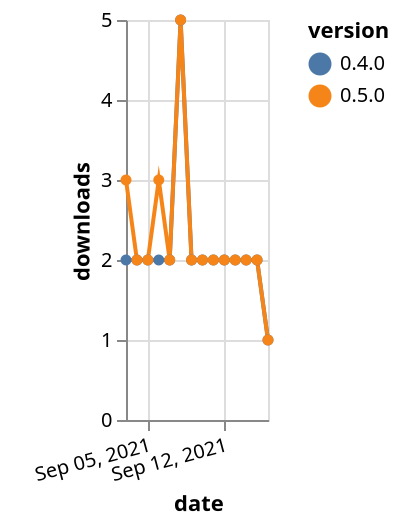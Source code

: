 {"$schema": "https://vega.github.io/schema/vega-lite/v5.json", "description": "A simple bar chart with embedded data.", "data": {"values": [{"date": "2021-09-03", "total": 1430, "delta": 2, "version": "0.4.0"}, {"date": "2021-09-04", "total": 1432, "delta": 2, "version": "0.4.0"}, {"date": "2021-09-05", "total": 1434, "delta": 2, "version": "0.4.0"}, {"date": "2021-09-06", "total": 1436, "delta": 2, "version": "0.4.0"}, {"date": "2021-09-07", "total": 1438, "delta": 2, "version": "0.4.0"}, {"date": "2021-09-08", "total": 1443, "delta": 5, "version": "0.4.0"}, {"date": "2021-09-09", "total": 1445, "delta": 2, "version": "0.4.0"}, {"date": "2021-09-10", "total": 1447, "delta": 2, "version": "0.4.0"}, {"date": "2021-09-11", "total": 1449, "delta": 2, "version": "0.4.0"}, {"date": "2021-09-12", "total": 1451, "delta": 2, "version": "0.4.0"}, {"date": "2021-09-13", "total": 1453, "delta": 2, "version": "0.4.0"}, {"date": "2021-09-14", "total": 1455, "delta": 2, "version": "0.4.0"}, {"date": "2021-09-15", "total": 1457, "delta": 2, "version": "0.4.0"}, {"date": "2021-09-16", "total": 1458, "delta": 1, "version": "0.4.0"}, {"date": "2021-09-03", "total": 1400, "delta": 3, "version": "0.5.0"}, {"date": "2021-09-04", "total": 1402, "delta": 2, "version": "0.5.0"}, {"date": "2021-09-05", "total": 1404, "delta": 2, "version": "0.5.0"}, {"date": "2021-09-06", "total": 1407, "delta": 3, "version": "0.5.0"}, {"date": "2021-09-07", "total": 1409, "delta": 2, "version": "0.5.0"}, {"date": "2021-09-08", "total": 1414, "delta": 5, "version": "0.5.0"}, {"date": "2021-09-09", "total": 1416, "delta": 2, "version": "0.5.0"}, {"date": "2021-09-10", "total": 1418, "delta": 2, "version": "0.5.0"}, {"date": "2021-09-11", "total": 1420, "delta": 2, "version": "0.5.0"}, {"date": "2021-09-12", "total": 1422, "delta": 2, "version": "0.5.0"}, {"date": "2021-09-13", "total": 1424, "delta": 2, "version": "0.5.0"}, {"date": "2021-09-14", "total": 1426, "delta": 2, "version": "0.5.0"}, {"date": "2021-09-15", "total": 1428, "delta": 2, "version": "0.5.0"}, {"date": "2021-09-16", "total": 1429, "delta": 1, "version": "0.5.0"}]}, "width": "container", "mark": {"type": "line", "point": {"filled": true}}, "encoding": {"x": {"field": "date", "type": "temporal", "timeUnit": "yearmonthdate", "title": "date", "axis": {"labelAngle": -15}}, "y": {"field": "delta", "type": "quantitative", "title": "downloads"}, "color": {"field": "version", "type": "nominal"}, "tooltip": {"field": "delta"}}}